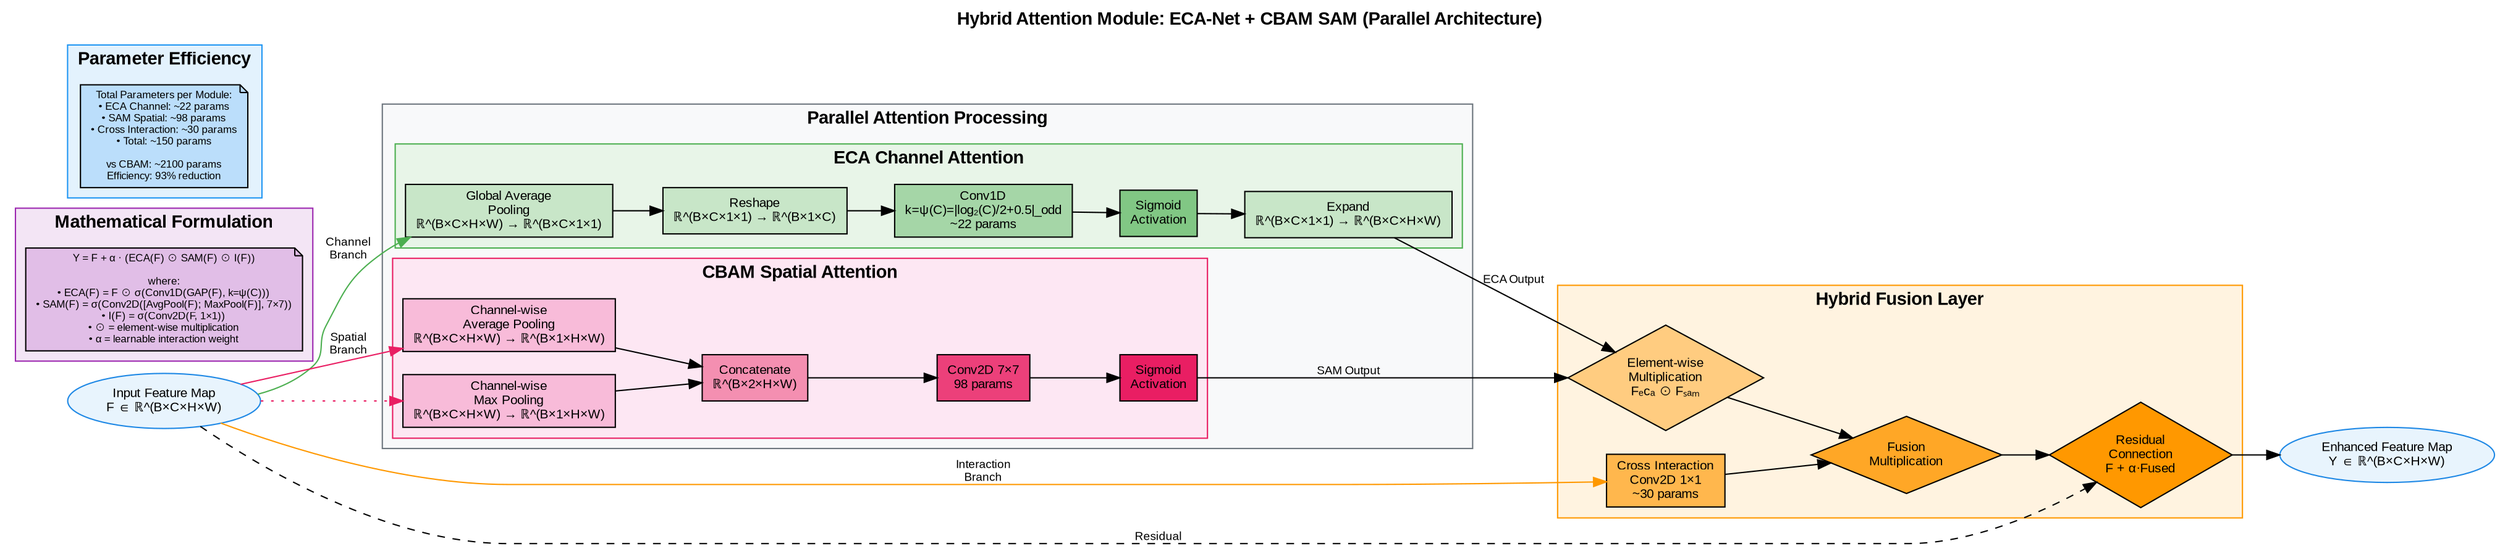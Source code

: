 digraph HybridAttentionModule {
    // Graph configuration - Landscape orientation for parallel architecture
    rankdir=LR;
    node [shape=box, style=filled, fontname="Arial", fontsize=10];
    edge [fontname="Arial", fontsize=9];
    
    // Title
    label="Hybrid Attention Module: ECA-Net + CBAM SAM (Parallel Architecture)";
    labelloc="t";
    fontsize=14;
    fontname="Arial Bold";
    
    // Input
    input [label="Input Feature Map\nF ∈ ℝ^(B×C×H×W)", fillcolor="#E8F4FD", color="#1E88E5", shape=ellipse];
    
    // Parallel Processing Branches
    subgraph cluster_parallel {
        label="Parallel Attention Processing";
        style=filled;
        fillcolor="#F8F9FA";
        color="#6C757D";
        
        // ECA Channel Attention Branch
        subgraph cluster_eca {
            label="ECA Channel Attention";
            style=filled;
            fillcolor="#E8F5E8";
            color="#4CAF50";
            
            eca_gap [label="Global Average\nPooling\nℝ^(B×C×H×W) → ℝ^(B×C×1×1)", fillcolor="#C8E6C8"];
            eca_reshape [label="Reshape\nℝ^(B×C×1×1) → ℝ^(B×1×C)", fillcolor="#C8E6C8"];
            eca_conv1d [label="Conv1D\nk=ψ(C)=|log₂(C)/2+0.5|_odd\n~22 params", fillcolor="#A5D6A7"];
            eca_sigmoid [label="Sigmoid\nActivation", fillcolor="#81C784"];
            eca_expand [label="Expand\nℝ^(B×C×1×1) → ℝ^(B×C×H×W)", fillcolor="#C8E6C8"];
        }
        
        // CBAM SAM Spatial Attention Branch
        subgraph cluster_sam {
            label="CBAM Spatial Attention";
            style=filled;
            fillcolor="#FDE7F3";
            color="#E91E63";
            
            sam_avgpool [label="Channel-wise\nAverage Pooling\nℝ^(B×C×H×W) → ℝ^(B×1×H×W)", fillcolor="#F8BBD9"];
            sam_maxpool [label="Channel-wise\nMax Pooling\nℝ^(B×C×H×W) → ℝ^(B×1×H×W)", fillcolor="#F8BBD9"];
            sam_concat [label="Concatenate\nℝ^(B×2×H×W)", fillcolor="#F48FB1"];
            sam_conv7x7 [label="Conv2D 7×7\n98 params", fillcolor="#EC407A"];
            sam_sigmoid [label="Sigmoid\nActivation", fillcolor="#E91E63"];
        }
    }
    
    // Fusion Layer
    subgraph cluster_fusion {
        label="Hybrid Fusion Layer";
        style=filled;
        fillcolor="#FFF3E0";
        color="#FF9800";
        
        element_mult [label="Element-wise\nMultiplication\nFₑcₐ ⊙ Fₛₐₘ", fillcolor="#FFCC80", shape=diamond];
        cross_interaction [label="Cross Interaction\nConv2D 1×1\n~30 params", fillcolor="#FFB74D"];
        fusion_mult [label="Fusion\nMultiplication", fillcolor="#FFA726", shape=diamond];
        residual_add [label="Residual\nConnection\nF + α·Fused", fillcolor="#FF9800", shape=diamond];
    }
    
    // Output
    output [label="Enhanced Feature Map\nY ∈ ℝ^(B×C×H×W)", fillcolor="#E8F4FD", color="#1E88E5", shape=ellipse];
    
    // Mathematical Formulation
    subgraph cluster_math {
        label="Mathematical Formulation";
        style=filled;
        fillcolor="#F3E5F5";
        color="#9C27B0";
        
        math_formula [label="Y = F + α · (ECA(F) ⊙ SAM(F) ⊙ I(F))\n\nwhere:\n• ECA(F) = F ⊙ σ(Conv1D(GAP(F), k=ψ(C)))\n• SAM(F) = σ(Conv2D([AvgPool(F); MaxPool(F)], 7×7))\n• I(F) = σ(Conv2D(F, 1×1))\n• ⊙ = element-wise multiplication\n• α = learnable interaction weight", 
                      fillcolor="#E1BEE7", shape=note, fontsize=8];
    }
    
    // Input connections - PARALLEL PROCESSING
    input -> eca_gap [label="Channel\nBranch", color="#4CAF50"];
    input -> sam_avgpool [label="Spatial\nBranch", color="#E91E63"];
    input -> sam_maxpool [style=dotted, color="#E91E63"];
    input -> cross_interaction [label="Interaction\nBranch", color="#FF9800"];
    
    // ECA Channel Attention Flow
    eca_gap -> eca_reshape;
    eca_reshape -> eca_conv1d;
    eca_conv1d -> eca_sigmoid;
    eca_sigmoid -> eca_expand;
    
    // CBAM SAM Spatial Attention Flow
    sam_avgpool -> sam_concat;
    sam_maxpool -> sam_concat;
    sam_concat -> sam_conv7x7;
    sam_conv7x7 -> sam_sigmoid;
    
    // Fusion Flow
    eca_expand -> element_mult [label="ECA Output"];
    sam_sigmoid -> element_mult [label="SAM Output"];
    element_mult -> fusion_mult;
    cross_interaction -> fusion_mult;
    fusion_mult -> residual_add;
    input -> residual_add [label="Residual", style=dashed];
    
    // Output
    residual_add -> output;
    
    // Parameters Summary
    subgraph cluster_params {
        label="Parameter Efficiency";
        style=filled;
        fillcolor="#E3F2FD";
        color="#2196F3";
        
        param_summary [label="Total Parameters per Module:\n• ECA Channel: ~22 params\n• SAM Spatial: ~98 params\n• Cross Interaction: ~30 params\n• Total: ~150 params\n\nvs CBAM: ~2100 params\nEfficiency: 93% reduction", 
                      fillcolor="#BBDEFB", shape=note, fontsize=8];
    }
}